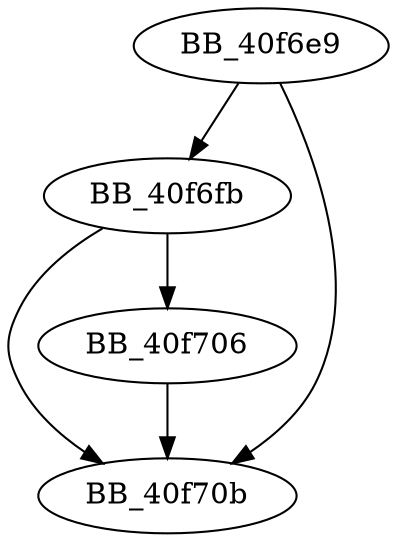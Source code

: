DiGraph __abnormal_termination{
BB_40f6e9->BB_40f6fb
BB_40f6e9->BB_40f70b
BB_40f6fb->BB_40f706
BB_40f6fb->BB_40f70b
BB_40f706->BB_40f70b
}
